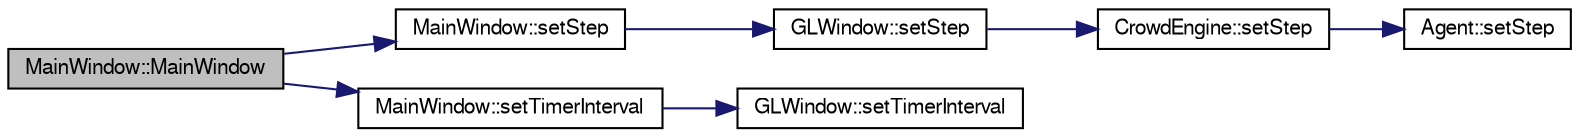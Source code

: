 digraph "MainWindow::MainWindow"
{
  edge [fontname="FreeSans",fontsize="10",labelfontname="FreeSans",labelfontsize="10"];
  node [fontname="FreeSans",fontsize="10",shape=record];
  rankdir="LR";
  Node1 [label="MainWindow::MainWindow",height=0.2,width=0.4,color="black", fillcolor="grey75", style="filled" fontcolor="black"];
  Node1 -> Node2 [color="midnightblue",fontsize="10",style="solid",fontname="FreeSans"];
  Node2 [label="MainWindow::setStep",height=0.2,width=0.4,color="black", fillcolor="white", style="filled",URL="$class_main_window.html#aa9c5a1718368ae03f26ef49c6f1b5af1"];
  Node2 -> Node3 [color="midnightblue",fontsize="10",style="solid",fontname="FreeSans"];
  Node3 [label="GLWindow::setStep",height=0.2,width=0.4,color="black", fillcolor="white", style="filled",URL="$class_g_l_window.html#af887a61421c8a303df83e4c35b551805",tooltip="Set the step for the simulation. "];
  Node3 -> Node4 [color="midnightblue",fontsize="10",style="solid",fontname="FreeSans"];
  Node4 [label="CrowdEngine::setStep",height=0.2,width=0.4,color="black", fillcolor="white", style="filled",URL="$class_crowd_engine.html#a28ab0a545b2a836138690bf1ac5e1b5b"];
  Node4 -> Node5 [color="midnightblue",fontsize="10",style="solid",fontname="FreeSans"];
  Node5 [label="Agent::setStep",height=0.2,width=0.4,color="black", fillcolor="white", style="filled",URL="$class_agent.html#a0a97cadd909ee47f3e8c5d4404694314"];
  Node1 -> Node6 [color="midnightblue",fontsize="10",style="solid",fontname="FreeSans"];
  Node6 [label="MainWindow::setTimerInterval",height=0.2,width=0.4,color="black", fillcolor="white", style="filled",URL="$class_main_window.html#aab62fe70e4236dabe09d8baccce1dc90"];
  Node6 -> Node7 [color="midnightblue",fontsize="10",style="solid",fontname="FreeSans"];
  Node7 [label="GLWindow::setTimerInterval",height=0.2,width=0.4,color="black", fillcolor="white", style="filled",URL="$class_g_l_window.html#a8346f3a699dadf0472d8301b86998856",tooltip="Set the timer interval for updating the crowd engine. "];
}
